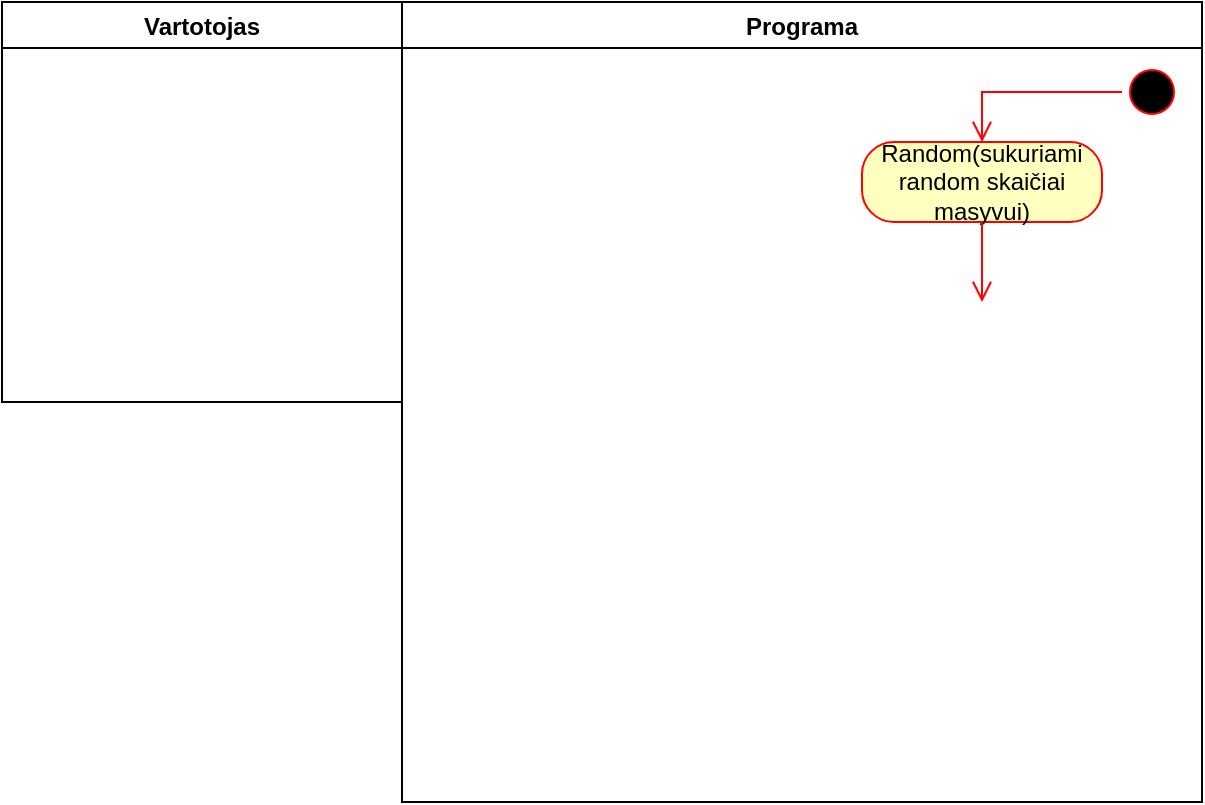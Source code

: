 <mxfile version="15.4.1" type="github">
  <diagram id="1PxnKQYMLxMKpnVUXyGL" name="Page-1">
    <mxGraphModel dx="723" dy="405" grid="1" gridSize="10" guides="1" tooltips="1" connect="1" arrows="1" fold="1" page="1" pageScale="1" pageWidth="827" pageHeight="1169" math="0" shadow="0">
      <root>
        <mxCell id="0" />
        <mxCell id="1" parent="0" />
        <mxCell id="i3ecYsCD5dpQCQ_p9BT--1" value="Vartotojas" style="swimlane;" vertex="1" parent="1">
          <mxGeometry x="40" y="40" width="200" height="200" as="geometry" />
        </mxCell>
        <mxCell id="i3ecYsCD5dpQCQ_p9BT--2" value="Programa" style="swimlane;" vertex="1" parent="1">
          <mxGeometry x="240" y="40" width="400" height="400" as="geometry" />
        </mxCell>
        <mxCell id="i3ecYsCD5dpQCQ_p9BT--4" value="" style="ellipse;html=1;shape=startState;fillColor=#000000;strokeColor=#ff0000;" vertex="1" parent="i3ecYsCD5dpQCQ_p9BT--2">
          <mxGeometry x="360" y="30" width="30" height="30" as="geometry" />
        </mxCell>
        <mxCell id="i3ecYsCD5dpQCQ_p9BT--5" value="" style="edgeStyle=orthogonalEdgeStyle;html=1;verticalAlign=bottom;endArrow=open;endSize=8;strokeColor=#ff0000;rounded=0;entryX=0.5;entryY=0;entryDx=0;entryDy=0;" edge="1" source="i3ecYsCD5dpQCQ_p9BT--4" parent="i3ecYsCD5dpQCQ_p9BT--2" target="i3ecYsCD5dpQCQ_p9BT--6">
          <mxGeometry relative="1" as="geometry">
            <mxPoint x="310" y="70" as="targetPoint" />
          </mxGeometry>
        </mxCell>
        <mxCell id="i3ecYsCD5dpQCQ_p9BT--6" value="Random(sukuriami random skaičiai masyvui)" style="rounded=1;whiteSpace=wrap;html=1;arcSize=40;fontColor=#000000;fillColor=#ffffc0;strokeColor=#ff0000;" vertex="1" parent="i3ecYsCD5dpQCQ_p9BT--2">
          <mxGeometry x="230" y="70" width="120" height="40" as="geometry" />
        </mxCell>
        <mxCell id="i3ecYsCD5dpQCQ_p9BT--7" value="" style="edgeStyle=orthogonalEdgeStyle;html=1;verticalAlign=bottom;endArrow=open;endSize=8;strokeColor=#ff0000;rounded=0;" edge="1" source="i3ecYsCD5dpQCQ_p9BT--6" parent="i3ecYsCD5dpQCQ_p9BT--2">
          <mxGeometry relative="1" as="geometry">
            <mxPoint x="290" y="150" as="targetPoint" />
          </mxGeometry>
        </mxCell>
      </root>
    </mxGraphModel>
  </diagram>
</mxfile>
